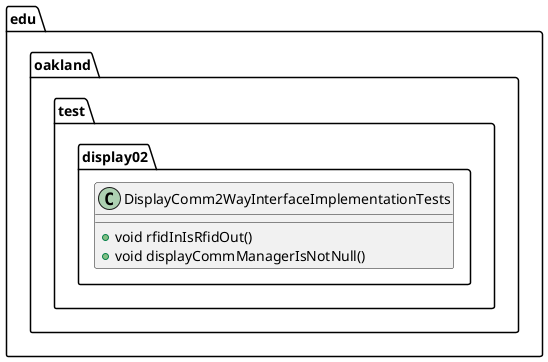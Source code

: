 @startuml DisplayComm2WayInterfaceImplementationTests

package edu.oakland.test.display02 {
    class DisplayComm2WayInterfaceImplementationTests {
        + void rfidInIsRfidOut()
        + void displayCommManagerIsNotNull()
    }
}

@enduml
